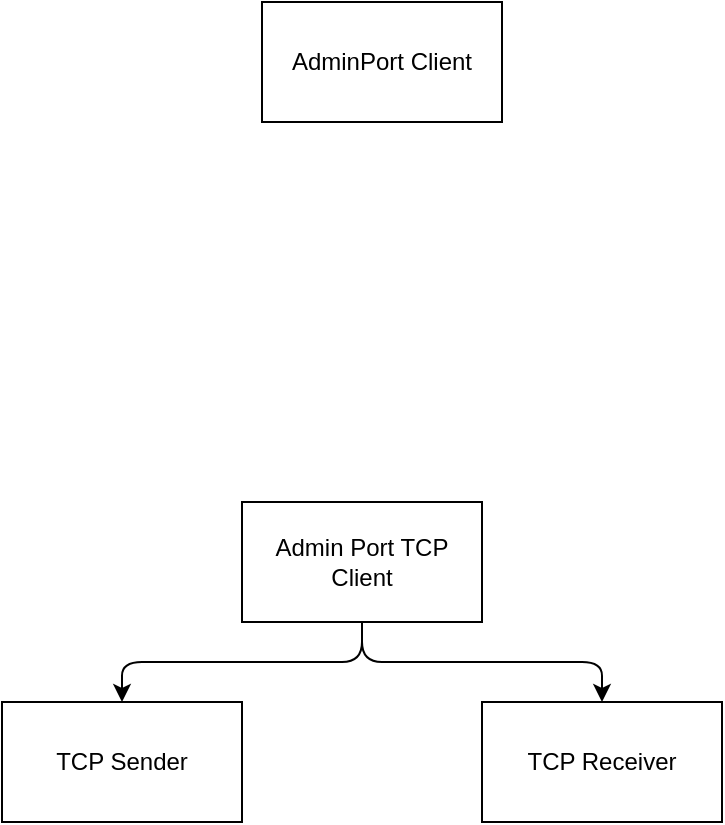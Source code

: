 <mxfile>
    <diagram id="zUgDz_l9cH5buckRSSfl" name="Page-1">
        <mxGraphModel dx="894" dy="384" grid="1" gridSize="10" guides="1" tooltips="1" connect="1" arrows="1" fold="1" page="1" pageScale="1" pageWidth="850" pageHeight="1100" math="0" shadow="0">
            <root>
                <mxCell id="0"/>
                <mxCell id="1" parent="0"/>
                <mxCell id="2" value="AdminPort Client" style="rounded=0;whiteSpace=wrap;html=1;" vertex="1" parent="1">
                    <mxGeometry x="330" y="120" width="120" height="60" as="geometry"/>
                </mxCell>
                <mxCell id="7" value="TCP Sender" style="whiteSpace=wrap;html=1;rounded=0;" vertex="1" parent="1">
                    <mxGeometry x="200" y="470" width="120" height="60" as="geometry"/>
                </mxCell>
                <mxCell id="10" value="TCP Receiver" style="whiteSpace=wrap;html=1;rounded=0;" vertex="1" parent="1">
                    <mxGeometry x="440" y="470" width="120" height="60" as="geometry"/>
                </mxCell>
                <mxCell id="13" style="edgeStyle=none;html=1;entryX=0.5;entryY=0;entryDx=0;entryDy=0;" edge="1" parent="1" source="12" target="7">
                    <mxGeometry relative="1" as="geometry">
                        <Array as="points">
                            <mxPoint x="380" y="450"/>
                            <mxPoint x="260" y="450"/>
                        </Array>
                    </mxGeometry>
                </mxCell>
                <mxCell id="14" style="edgeStyle=none;html=1;entryX=0.5;entryY=0;entryDx=0;entryDy=0;" edge="1" parent="1" source="12" target="10">
                    <mxGeometry relative="1" as="geometry">
                        <Array as="points">
                            <mxPoint x="380" y="450"/>
                            <mxPoint x="500" y="450"/>
                        </Array>
                    </mxGeometry>
                </mxCell>
                <mxCell id="12" value="Admin Port TCP Client" style="whiteSpace=wrap;html=1;rounded=0;align=center;verticalAlign=middle;" vertex="1" parent="1">
                    <mxGeometry x="320" y="370" width="120" height="60" as="geometry"/>
                </mxCell>
            </root>
        </mxGraphModel>
    </diagram>
</mxfile>